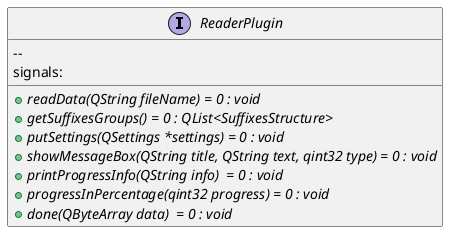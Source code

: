 @startuml

interface ReaderPlugin {
    + {abstract} readData(QString fileName) = 0 : void 
    + {abstract} getSuffixesGroups() = 0 : QList<SuffixesStructure> 
    + {abstract} putSettings(QSettings *settings) = 0 : void
    -- 
    signals:
    + {abstract} showMessageBox(QString title, QString text, qint32 type) = 0 : void
    + {abstract} printProgressInfo(QString info)  = 0 : void
    + {abstract} progressInPercentage(qint32 progress) = 0 : void
    + {abstract} done(QByteArray data)  = 0 : void
}

@enduml